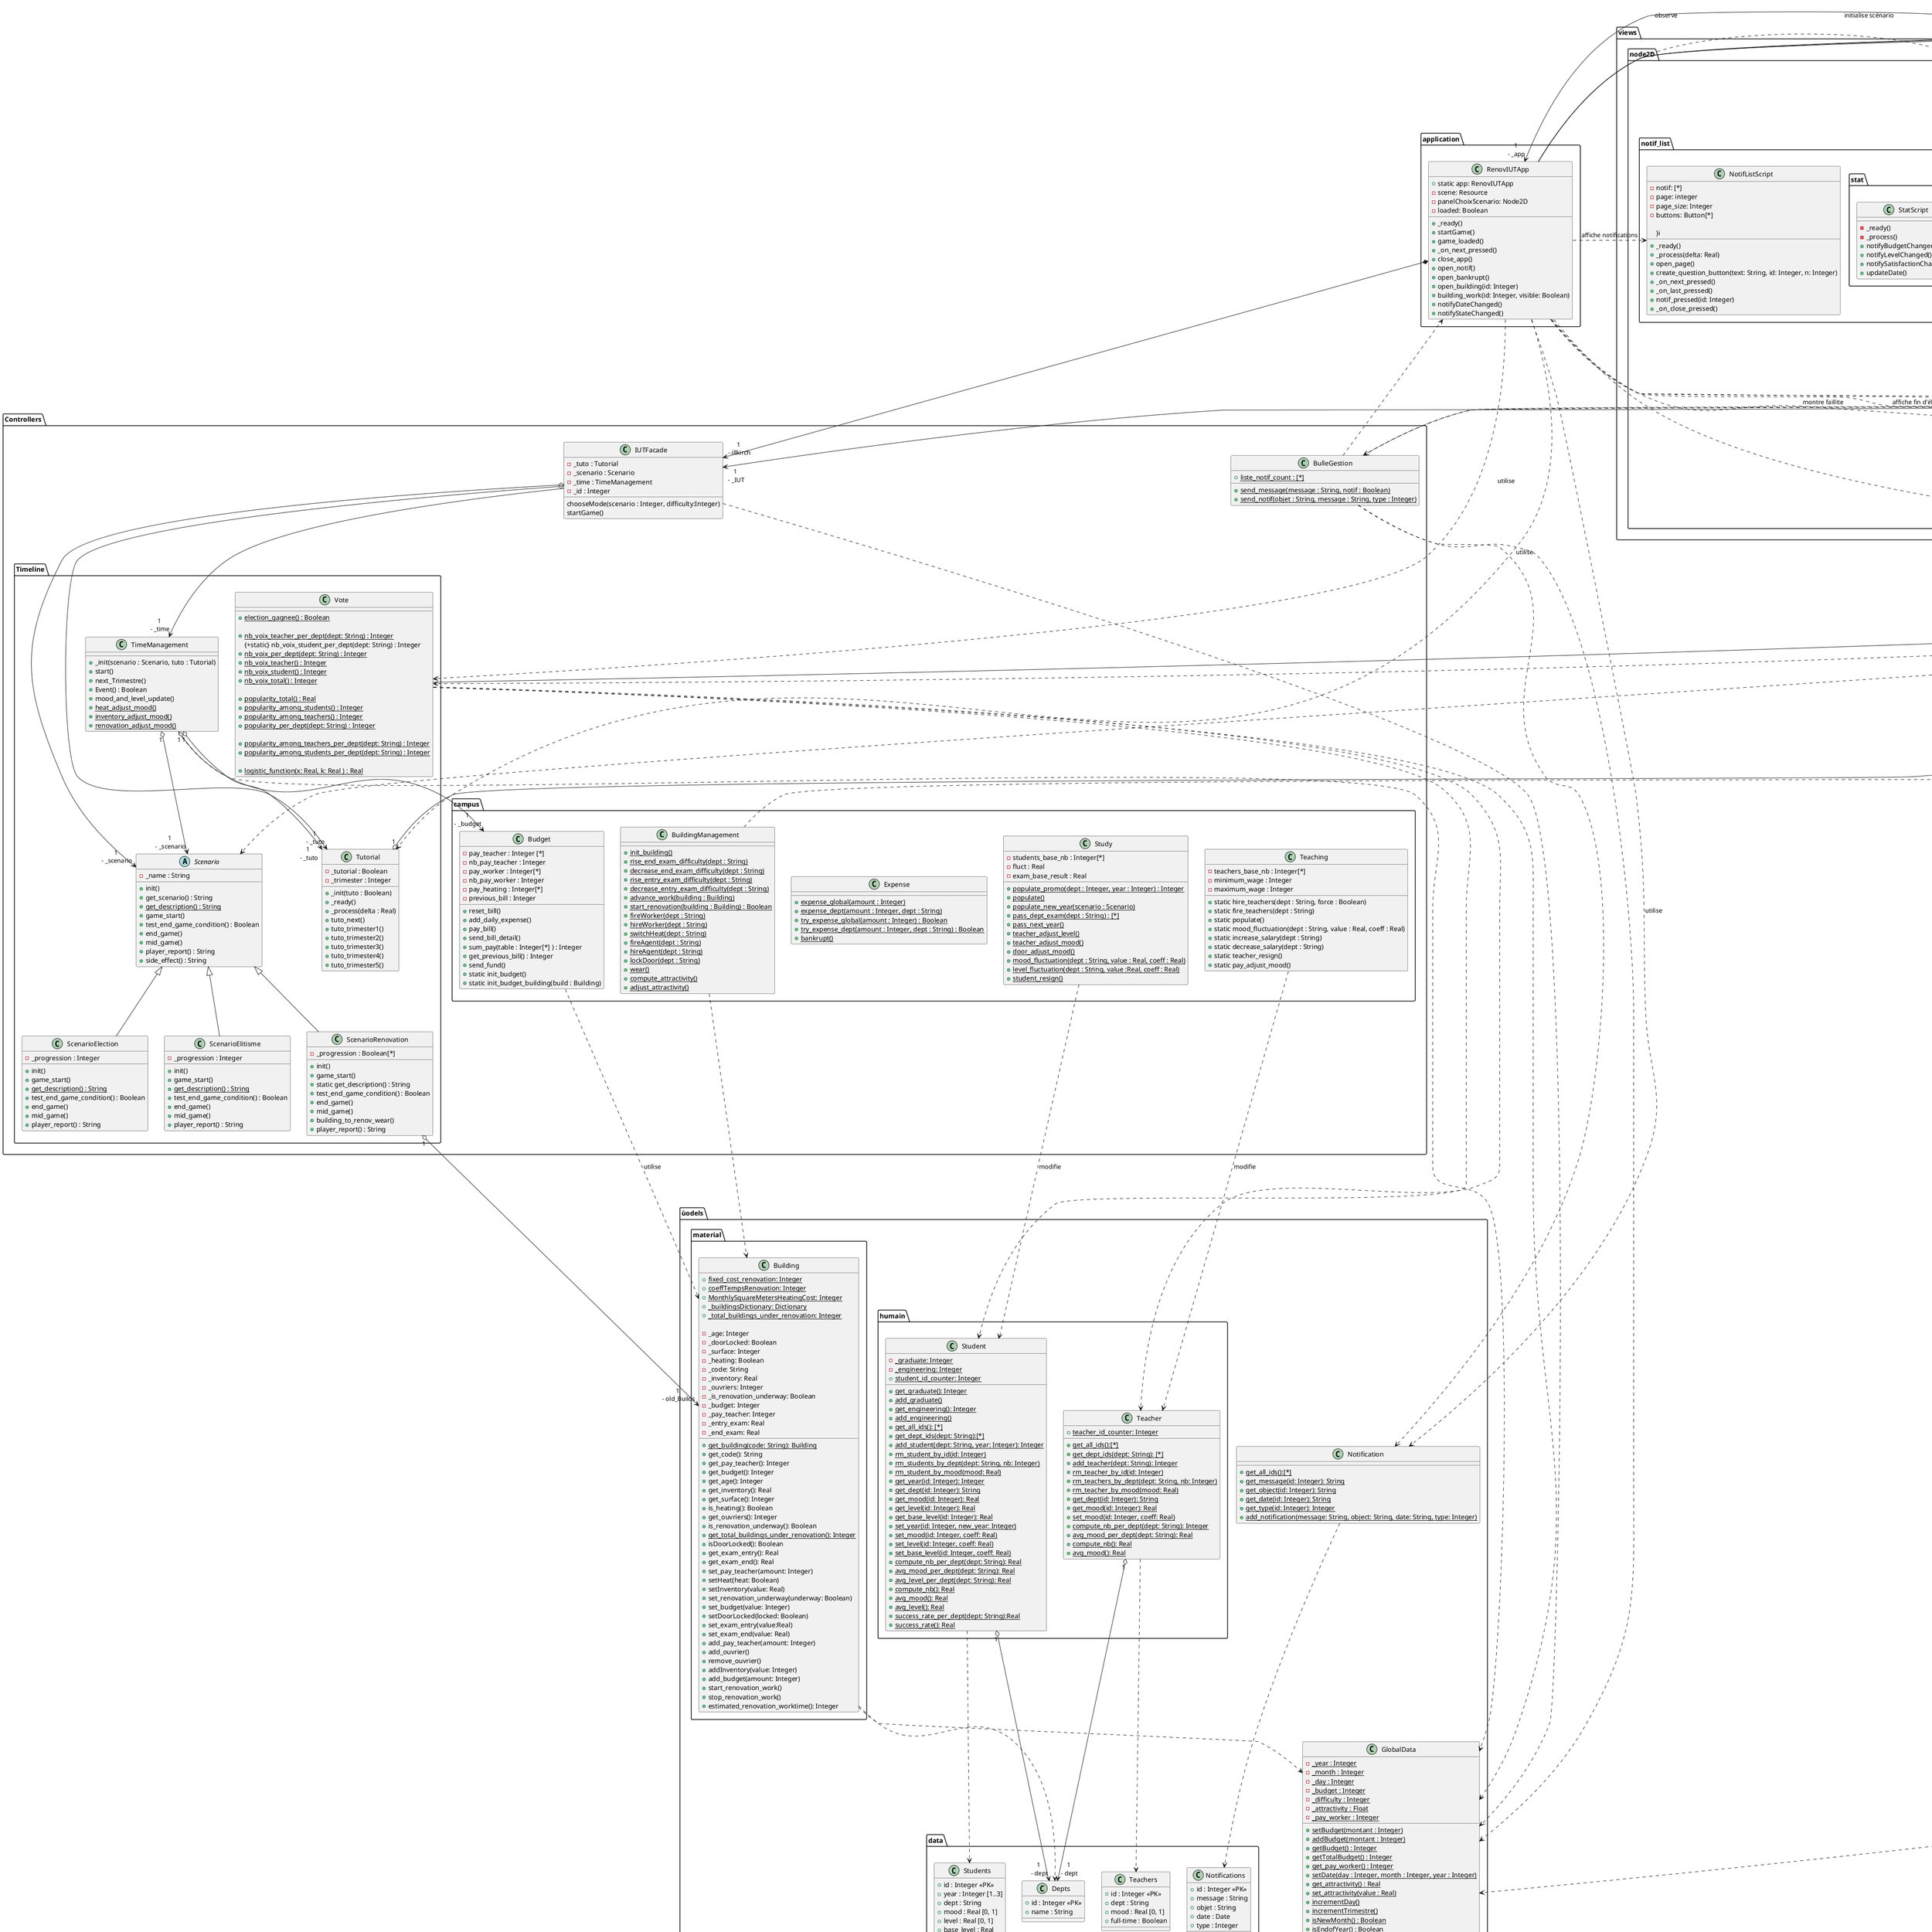 @startuml
'https://plantuml.com/class-diagram
package application {
     class RenovIUTApp {
    + static app: RenovIUTApp
    - scene: Resource
    '- illkirch: IUTFacade
    - panelChoixScenario: Node2D
    - loaded: Boolean

    + _ready()
    + startGame()
    + game_loaded()
    + _on_next_pressed()
    + close_app()
    + open_notif()
    + open_bankrupt()
    + open_building(id: Integer)
    + building_work(id: Integer, visible: Boolean)
    + notifyDateChanged()
    + notifyStateChanged()
     }

}
package Controllers{
    package campus{


       class Budget {
           - pay_teacher : Integer [*]
           - nb_pay_teacher : Integer
           - pay_worker : Integer[*]
           - nb_pay_worker : Integer
           - pay_heating : Integer[*]
           - previous_bill : Integer

           + reset_bill()
           + add_daily_expense()
           + pay_bill()
           + send_bill_detail()
           + sum_pay(table : Integer[*] ) : Integer
           + get_previous_bill() : Integer
           + send_fund()
           + static init_budget()
           + static init_budget_building(build : Building)
       }

       class BuildingManagement {
           + {static} init_building()
           + {static} rise_end_exam_difficulty(dept : String)
           +{static}decrease_end_exam_difficulty(dept : String)
           + {static} rise_entry_exam_difficulty(dept : String)
           + {static} decrease_entry_exam_difficulty(dept : String)
           + {static} advance_work(building : Building)
           + {static}start_renovation(building : Building) : Boolean
           + {static} fireWorker(dept : String)
           + {static} hireWorker(dept : String)
           + {static}switchHeat(dept : String)
           + {static}fireAgent(dept : String)
           + {static} hireAgent(dept : String)
           +{static}lockDoor(dept : String)
           + {static} wear()
           + {static} compute_attractivity()
           + {static} adjust_attractivity()
       }

       class Expense {
           + {static} expense_global(amount : Integer)
           + {static} expense_dept(amount : Integer, dept : String)
           + {static} try_expense_global(amount : Integer) : Boolean
           + {static} try_expense_dept(amount : Integer, dept : String) : Boolean
           + {static} bankrupt()
       }

       class Study {
           - students_base_nb : Integer[*]
           - fluct : Real
           - exam_base_result : Real

           + {static} populate_promo(dept : Integer, year : Integer) : Integer
           + {static} populate()
           + {static} populate_new_year(scenario : Scenario)
           + {static} pass_dept_exam(dept : String) : [*]
           + {static} pass_next_year()
           + {static} teacher_adjust_level()
           + {static} teacher_adjust_mood()
           + {static} door_adjust_mood()
           + {static} mood_fluctuation(dept : String, value : Real, coeff : Real)
           + {static} level_fluctuation(dept : String, value :Real, coeff : Real)
           + {static} student_resign()
       }

       class Teaching {
           - teachers_base_nb : Integer[*]
           - minimum_wage : Integer
           - maximum_wage : Integer

           + static hire_teachers(dept : String, force : Boolean)
           + static fire_teachers(dept : String)
           + static populate()
           + static mood_fluctuation(dept : String, value : Real, coeff : Real)
           + static increase_salary(dept : String)
           + static decrease_salary(dept : String)
           + static teacher_resign()
           + static pay_adjust_mood()
       }
    }

    package Timeline
    {
       Abstract class Scenario {
           - _name : String

           + init()
           + get_scenario() : String
           + {static} get_description() : String
           + game_start()
           + test_end_game_condition() : Boolean
           + end_game()
           + mid_game()
           + player_report() : String
           + side_effect() : String
       }
       class ScenarioElection extends Scenario {
           - _progression : Integer

           + init()
           + game_start()
           + {static} get_description() : String
           + test_end_game_condition() : Boolean
           + end_game()
           + mid_game()
           + player_report() : String
       }
       class ScenarioElitisme extends Scenario {
           - _progression : Integer

           + init()
           + game_start()
           + {static} get_description() : String
           + test_end_game_condition() : Boolean
           + end_game()
           + mid_game()
           + player_report() : String
       }


       class ScenarioRenovation extends Scenario {
           '- old_builds : Building[*]
           - _progression : Boolean[*]

           + init()
           + game_start()
           + static get_description() : String
           + test_end_game_condition() : Boolean
           + end_game()
           + mid_game()
           + building_to_renov_wear()
           + player_report() : String
       }
       class TimeManagement {
          ' - _tuto : Tutorial
          ' - _scenario : Scenario
          ' - _budget : Budget

           + _init(scenario : Scenario, tuto : Tutorial)
           + start()
           + next_Trimestre()
           + Event() : Boolean
           + mood_and_level_update()
           + {static} heat_adjust_mood()
           + {static}  inventory_adjust_mood()
           + {static}  renovation_adjust_mood()
       }

       class Tutorial {
           - _tutorial : Boolean
           '- _tuto_buble : BulleTutorial
           - _trimester : Integer

           + _init(tuto : Boolean)
           + _ready()
           + _process(delta : Real)
           + tuto_next()
           + tuto_trimester1()
           + tuto_trimester2()
           + tuto_trimester3()
           + tuto_trimester4()
           + tuto_trimester5()
       }


       class Vote {
           +{static} election_gagnee() : Boolean

           +{static} nb_voix_teacher_per_dept(dept: String) : Integer
           {+static} nb_voix_student_per_dept(dept: String) : Integer
           +{static} nb_voix_per_dept(dept: String) : Integer
           +{static} nb_voix_teacher() : Integer
           +{static} nb_voix_student() : Integer
           +{static} nb_voix_total() : Integer

           +{static} popularity_total() : Real
           +{static} popularity_among_students() : Integer
           +{static} popularity_among_teachers() : Integer
           +{static} popularity_per_dept(dept: String) : Integer

           +{static} popularity_among_teachers_per_dept(dept: String) : Integer
           +{static} popularity_among_students_per_dept(dept: String) : Integer

           +{static} logistic_function(x: Real, k: Real ) : Real
       }

    }
    class BulleGestion {
        +{static} liste_notif_count : [*]

        +{static} send_message(message : String, notif : Boolean)
        +{static} send_notif(objet : String, message : String, type : Integer)
    }
    class IUTFacade {
        - _tuto : Tutorial
        - _scenario : Scenario
        - _time : TimeManagement
        - _id : Integer

        chooseMode(scenario : Integer, difficulty:Integer)
        startGame()
    }


}
package global{
   class DBManager {
       - db: SQLite
       - db_path: String

       + _init(path: String)
       + open_db() : Boolean
       + close_db()
       + execute(query: String, params: [*]) : Boolean
       + get_entries(query: String, params: []) : []
       + print_entries(query: String, params: [*])
       + clear_tables()
   }
   class Global {
       '- db : DBManager
       - ok : Boolean
       - normal_inflation_rate :Real
       - indexation_rate : Real

       + create_iut_db()
       +{static} dept_index_to_string(index : Integer) : String
       +{static} dept_string_to_index(source : String) : Integer
       +{static} get_month_name(month : Integer) : String
       + randint_in_range(min : Integer, max : Integer) : Integer
       + randfloat_in_range(min :Real, max : Real) : Real
       + randfloat_in_square_range(min :Real, max : Real) : Real
   }



}
package ùodels{
   class GlobalData {
       -{static} _year : Integer
       -{static} _month : Integer
       -{static} _day : Integer
       -{static} _budget : Integer
	   -{static} _difficulty : Integer
       -{static} _attractivity : Float
       -{static} _pay_worker : Integer
       +{static} setBudget(montant : Integer)
       +{static} addBudget(montant : Integer)
       +{static} getBudget() : Integer
       +{static} getTotalBudget() : Integer
       +{static} get_pay_worker() : Integer
       +{static} setDate(day : Integer, month : Integer, year : Integer)
       +{static} get_attractivity() : Real
	   +{static} set_attractivity(value : Real)
       +{static} incrementDay()
       +{static} incrementTrimestre()
	   +{static} isNewMonth() : Boolean
       +{static} isEndofYear() : Boolean
       +{static} isStartofYear() : Boolean
       +{static} get_season() : Integer
       +{static} get_year_to_str() : String
       +{static} get_season_text() : String
       +{static} get_date() : String
       +{static} get_difficulty() : Integer
       +{static} set_difficulty(value : Integer)
	   +{static} adjust_budget_initial() : Integer
       +{static} adjust_fund() : Real
       +{static} adjust_satisfaction() : Real
       +{static} adjust_level() : Real
       +{static} adjust_dept_state() : Real
       +{static} adjust_event_proba() : Real
       +{static} formatBudget(number : Integer) : String
   }
   
   class Notification {
     + {static} get_all_ids():[*]
     + {static} get_message(id: Integer): String
     + {static} get_object(id: Integer): String
     + {static} get_date(id: Integer): String
     + {static} get_type(id: Integer): Integer
     + {static} add_notification(message: String, object: String, date: String, type: Integer)
   }

   package humain{
       class Student {
         - {static} _graduate: Integer
         - {static} _engineering: Integer
         +{static} student_id_counter: Integer
         +{static} get_graduate(): Integer
         +{static} add_graduate()
        + {static} get_engineering(): Integer
         +{static} add_engineering()
         +{static} get_all_ids(): [*]
         +{static} get_dept_ids(dept: String):[*]
         +{static} add_student(dept: String, year: Integer): Integer
        + {static} rm_student_by_id(id: Integer)
        + {static} rm_students_by_dept(dept: String, nb: Integer)
         +{static} rm_student_by_mood(mood: Real)
         +{static} get_year(id: Integer): Integer
         +{static} get_dept(id: Integer): String
        + {static} get_mood(id: Integer): Real
        + {static} get_level(id: Integer): Real
         +{static} get_base_level(id: Integer): Real
        + {static} set_year(id: Integer, new_year: Integer)
         +{static} set_mood(id: Integer, coeff: Real)
         +{static} set_level(id: Integer, coeff: Real)
        + {static} set_base_level(id: Integer, coeff: Real)
         +{static} compute_nb_per_dept(dept: String): Real
        + {static} avg_mood_per_dept(dept: String): Real
        + {static} avg_level_per_dept(dept: String): Real
        + {static} compute_nb(): Real
         +{static} avg_mood(): Real
         +{static} avg_level(): Real
         +{static} success_rate_per_dept(dept: String):Real
         +{static} success_rate(): Real
       }

       class Teacher {
         +{static} teacher_id_counter: Integer
         +{static} get_all_ids():[*]
         +{static} get_dept_ids(dept: String): [*]
         +{static} add_teacher(dept: String): Integer
         +{static} rm_teacher_by_id(id: Integer)
         +{static} rm_teachers_by_dept(dept: String, nb: Integer)
         +{static} rm_teacher_by_mood(mood: Real)
         +{static} get_dept(id: Integer): String
         +{static} get_mood(id: Integer): Real
         +{static} set_mood(id: Integer, coeff: Real)
         +{static} compute_nb_per_dept(dept: String): Integer
         +{static} avg_mood_per_dept(dept: String): Real
         +{static} compute_nb(): Real
         +{static} avg_mood(): Real
       }
   }
   
   package data {
		class Students
        {
            + id : Integer <<PK>>
            + year : Integer [1..3]
            + dept : String
            + mood : Real [0, 1]
            + level : Real [0, 1]
            + base_level : Real
        }
        
        class Teachers
        {
            + id : Integer <<PK>>
            + dept : String
            + mood : Real [0, 1]
            + full-time : Boolean
        }
        
		class Notifications
        {
            + id : Integer <<PK>>
            + message : String
            + objet : String
            + date : Date
            + type : Integer
        }
        
		class Depts
        {
            + id : Integer <<PK>>
            + name : String
        }
   }
   
   package material{
       class Building {
         + {static} fixed_cost_renovation: Integer
         + {static} coeffTempsRenovation: Integer
         + {static} MonthlySquareMetersHeatingCost: Integer
         + {static} _buildingsDictionary: Dictionary
         + {static} _total_buildings_under_renovation: Integer

         -_age: Integer
         -_doorLocked: Boolean
         -_surface: Integer
         -_heating: Boolean
         -_code: String
         -_inventory: Real
         -_ouvriers: Integer
         -_is_renovation_underway: Boolean
         -_budget: Integer
         -_pay_teacher: Integer
         -_entry_exam: Real
         -_end_exam: Real

         +{static} get_building(code: String): Building
         +get_code(): String
         +get_pay_teacher(): Integer
         +get_budget(): Integer
         +get_age(): Integer
         +get_inventory(): Real
         +get_surface(): Integer
         +is_heating(): Boolean
         +get_ouvriers(): Integer
         +is_renovation_underway(): Boolean
         +{static} get_total_buildings_under_renovation(): Integer
         +isDoorLocked(): Boolean
         +get_exam_entry(): Real
         +get_exam_end(): Real
         +set_pay_teacher(amount: Integer)
         +setHeat(heat: Boolean)
         +setInventory(value: Real)
         +set_renovation_underway(underway: Boolean)
         +set_budget(value: Integer)
         +setDoorLocked(locked: Boolean)
         +set_exam_entry(value:Real)
         +set_exam_end(value: Real)
         +add_pay_teacher(amount: Integer)
         +add_ouvrier()
         +remove_ouvrier()
         +addInventory(value: Integer)
         +add_budget(amount: Integer)
         +start_renovation_work()
         +stop_renovation_work()
         +estimated_renovation_worktime(): Integer
       }

   }


}
package observer{
   class ObserverBuilding {
       - {static} Observer : []
       +{static} addObserver(O)
       + {static} notifyStateChanged()
   }
   class ObserverGlobalData {
       +{static} Observer: []
       +{static} addObserver(O)
       +{static} notifyBudgetChanged()
       +{static} notifyDateChanged()
       +{static} notifyAttractivityChanged()
   }
   class ObserverPopulation {
       +{static} Observer: []
       +{static} addObserver(O)
       +{static} notifyLevelChanged()
       +{static} notifySatisfactionChanged()
   }
}

package views{
  package node3D {
  	    package Character
  	    {
  	       class Bonhomme {
                 + distance: Real
                 + animation_player: AnimationPlayer
                 - visible_summer: Boolean

                 + _ready()
                 + content()
                 + facher()
                 + setVisible()
             }
             class Bonhommes {
                 - notif: [*]
                 - page: Integer
                 - page_size: Integer
                 - buttons: Button[*]

                 + _ready()
                 + _process(delta: Real)
                 + open_page()
                 + create_question_button(text: String, id: Integer, n: Integer)
                 + _on_next_pressed()
                 + _on_last_pressed()
                 + notif_pressed(id: Integer)
                 + _on_close_pressed()
             }

  	    }
  	    package Tree{
  	       class Tree{
             		+ {static} trunc_path : String
             		+ {static} material_path : String
             		+ {static} texture_path : String
             		+ {static} mask_path : String
              	+ _ready()
                  + _process(delta: Real)
                  + apply_material_to_mesh_instances(node: Node3D, material: Material, trunc: Material)
                  + notifyDateChanged()
                  + summer()
                  + winter()
                  + printer()
                  + autumn()
             }
  	    }
  	    class CameraRoot {
              - _default_scale:  Vector3
              - _rot_Y:Real

              + _ready()
              + _process(delta:Real)
              + curve_scale(degrees: Real): Real
              + rotate_root(coeff: Real)
              + _input(event: InputEvent)
              + rotate_tutorial(time: Real)
          }
          class Camera3D {
              - _default_scale: Vector3[*]
              - _building:MeshInstance3D[*]
              - big: Boolean

              + _ready()
              + _input(event: InputEvent)
              + handle_3d_click(event: InputEventMouseButton)
              + handle_hover(event: InputEventMouseMotion)
              + big_build(build: Integer)
          }
  }

  package node2D {

  		package BuildingAction {
  		    class BuildingAction {
                  - code: String
                  - build: Building
                  - click: AudioStreamPlayer2D
                  - under_construction: AudioStreamPlayer2D
                  - is_message_active: Boolean

                  + _ready()
                  + _process(delta: Real)
                  + init(id: integer)
                  + show_data()
                  + check_and_update_buttons()
                  + _on_hire_teacher_pressed()
                  + _on_fire_teacher_pressed()
                  + _on_renove_pressed()
                  + _on_lock_pressed()
                  + _on_fire_worker_pressed()
                  + _on_hire_worker_pressed()
                  + _on_heat_pressed()
                  + _on_close_pressed()
                  + _on_increase_pay_pressed()
                  + _on_add_exem_end_pressed()
                  + _on_sub_exam_end_pressed()
                  + _on_add_exem_entry_pressed()
                  + _on_sub_exam_entry_pressed()
                  + _on_decrease_pay_pressed()
                  + _on_sub_teacher_mouse_entered()
                  + _on_sub_worker_mouse_entered()
                  + _on_add_teacher_mouse_entered()
                  + _on_add_worker_mouse_entered()
                  + _on_heat_mouse_entered()
              }
  		}

  		package bulle {
  			class BulleMessageScript {
  				- _message : String
  				- _ready()
  				- _process(delta : Real)
  				+ init(message : String)
  				- _input(event : InputEvent)
  				+ enter()
  			}

  			class BulleNotifScript {
  				- _message : String
  				- _object : String
  				+ tick : Integer
  		        + _ready()
                  + _process(delta: Real)
                  + delete()
                  + init(objet: String, message: String, type: integer)
                  + _input(event : InputEvent)
                  + enter()
  			}

  			class BulleQuestionScript {
  				- _question: String
                  - _fonctionReponse: String
                  - _reponse: String[*]
                  - _node: Node
                  - tick: Integer

                  + _ready()
                  + _process(delta: Real)
                  + init(question: String, reponse: String[*], fonction: String, node: Node)
                  + create_question_button(id: Integer)
                  + _on_answer_pressed(id: Integer)
                  + delete()
  			}
  			class BulleTutorial {
                  - buble: Panel
                  - style: StyleBoxFlat
                  - _message: String
                  - _objet: String
                  - tick: Integer

                  + _ready()
                  + _process(delta: Real)
                  + hide_buble()
                  + show_buble(sx: Integer, sy: Integer, px: Integer, py: Integer)
                  + set_border_width(width: Integer)
                  + special_effect()
              }

  		}

  		package choixScenario {

  			class ChoixScenarioScript {
                  '- _IUT: IUTFacade
                  '- _app: RenovIUTApp
                  - scenario: Integer
                  - difficulty: Integer

                  + _ready()
                  + _process(delta: Real)
                  + init(iut: IUTFacade, app: RenovIUTApp)
                  + _on_button_election_pressed()
                  + _on_button_renovation_pressed()
                  + _on_suivant_pressed()
                  + _on_button_elitism_pressed()
                  + _on_switch_tuto_option_toggled(toggled_on: Boolean)
              }


  		}
  		package finJeu {
				interface FinJeu {
					# _process(delta : Real)
					+ show_result()
				}
  		
  		
          		class BankruptScript implements FinJeu {
          			 + _ready()
                     + _process(delta: Real)
          		}

          		class FinElectionScript implements FinJeu {
          			- _ready()
          			- _process(delta : Real)
          			+ show_result()
          		}

          		class FinRenovationScript implements FinJeu {
          			- _ready()
          			- _process(delta : Real)
          			+ show_result()
          		}
          		class FinEletismeScript implements FinJeu {
                       + _ready()
                       + _process(delta: Real)
                       + show_result()
                       + _on_QuitterButton_pressed(toggled_on: Boolean)
                  }
          }
          
          package notif_list {
          		class NotifListScript {
          			- notif: [*]
                      - page: integer
                      - page_size: Integer
                      - buttons: Button[*]

                      + _ready()
                      + _process(delta: Real)
                      + open_page()
                      + create_question_button(text: String, id: Integer, n: Integer)
                      + _on_next_pressed()
                      + _on_last_pressed()
                      + notif_pressed(id: Integer)
                      + _on_close_pressed()
          		}i
          }
          package stat {
          		class StatScript {
          			- _ready()
          			- _process()
          			+ notifyBudgetChanged()
          			+ notifyLevelChanged()
          			+ notifySatisfactionChanged()
          			+ updateDate()
          		}
          }



      }





}


'Modèle utilise data'
Student ..> Students
Teacher ..> Teachers
Building ..> Depts
Notification ..>Notifications
Teacher "1" o--> "1\n - dept" Depts
Student "1" o--> "1\n - dept" Depts

'Controller manipule le modèle'
Study ....> Student : modifie
Teaching ....> Teacher : modifie

BuildingManagement ..> Building
TimeManagement ..> GlobalData

        RenovIUTApp -> ObserverBuilding : observe
        RenovIUTApp -> ObserverGlobalData : observe
        RenovIUTApp -> ObserverPopulation : observe
        RenovIUTApp ..> ChoixScenarioScript : initialise scénario
        RenovIUTApp ..> NotifListScript : affiche notifications
        RenovIUTApp ..> BankruptScript : montre faillite
        RenovIUTApp ..> FinElectionScript : affiche fin d'élection
        RenovIUTApp ..> FinRenovationScript : affiche fin de rénovation
        RenovIUTApp ..> FinEletismeScript : affiche fin d'élitisme

        RenovIUTApp ..> Vote : utilise
        RenovIUTApp ..> GlobalData : utilise
        RenovIUTApp ..> Notification : utilise
        RenovIUTApp ..> Tutorial : utilise
 RenovIUTApp  *-> "1\n - illkirch" IUTFacade





'Vue utilise controller'
FinElectionScript ..> Vote
BulleMessageScript..>BulleGestion
BulleNotifScript..>BulleGestion
BulleTutorial ..>BulleGestion

ChoixScenarioScript .> Scenario


 ChoixScenarioScript  *-> "1\n - build" BuildingAction
 BuildingManagement ..> BuildingAction

 ChoixScenarioScript  o---> "1\n - _app" RenovIUTApp

 ChoixScenarioScript  o---> "1\n - _IUT" IUTFacade
Building ..> GlobalData
 Global o--> "1\n - _db" DBManager
    IUTFacade o--> "1\n - _tuto" Tutorial
    IUTFacade o--> "1\n - _scenario" Scenario
    IUTFacade--> "1\n - _time" TimeManagement
    IUTFacade ...> GlobalData


Vote ..> Teacher
           Vote ..> Student
           Vote ..> GlobalData

BulleGestion ...> Notification
BulleGestion ..> GlobalData
BulleGestion ..> RenovIUTApp

    Object<|--Vote
           Tutorial"1" o--> "1\n - _tuto_buble" BulleTutorial

    ScenarioRenovation "1" o-> "1\n - old_Builds" Building
    TimeManagement "1" o--> "1\n - _tuto" Tutorial
    TimeManagement "1" o--> "1\n - _scenario" Scenario
    TimeManagement"1" o--> "1\n - _budget" Budget

       Budget ..> Building : utilise

@enduml
